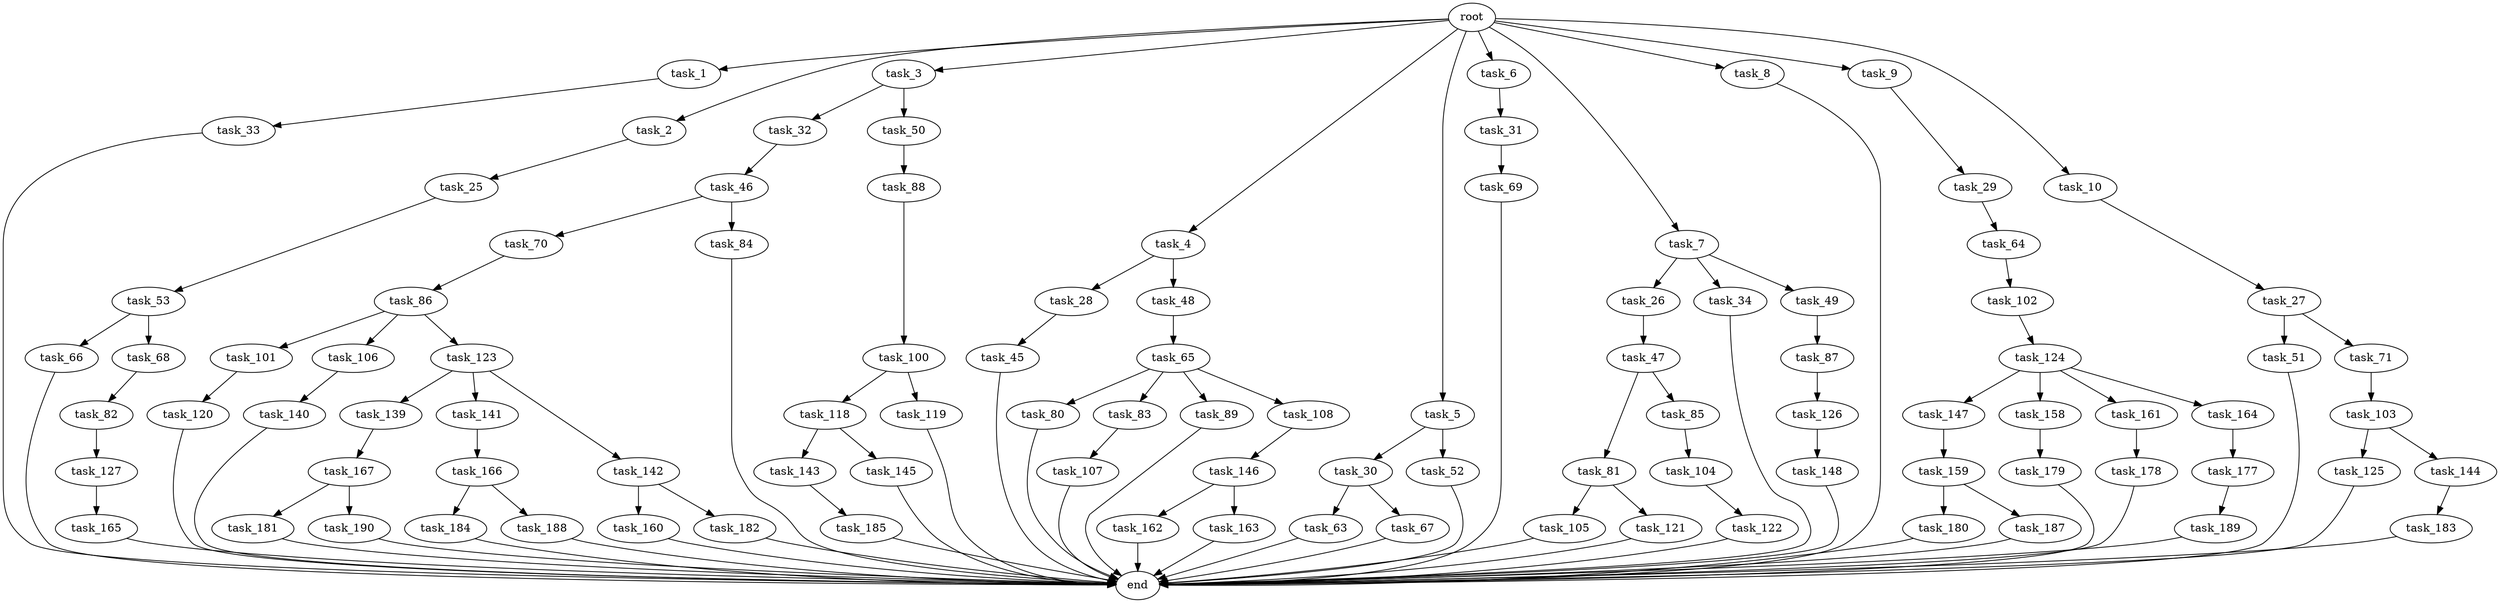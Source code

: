 digraph G {
  root [size="0.000000"];
  task_1 [size="10.240000"];
  task_2 [size="10.240000"];
  task_3 [size="10.240000"];
  task_4 [size="10.240000"];
  task_5 [size="10.240000"];
  task_6 [size="10.240000"];
  task_7 [size="10.240000"];
  task_8 [size="10.240000"];
  task_9 [size="10.240000"];
  task_10 [size="10.240000"];
  task_25 [size="343597383.680000"];
  task_26 [size="4209067950.080000"];
  task_27 [size="343597383.680000"];
  task_28 [size="3092376453.120000"];
  task_29 [size="1374389534.720000"];
  task_30 [size="6957847019.520000"];
  task_31 [size="5497558138.880000"];
  task_32 [size="1374389534.720000"];
  task_33 [size="2147483648.000000"];
  task_34 [size="4209067950.080000"];
  task_45 [size="4209067950.080000"];
  task_46 [size="3092376453.120000"];
  task_47 [size="773094113.280000"];
  task_48 [size="3092376453.120000"];
  task_49 [size="4209067950.080000"];
  task_50 [size="1374389534.720000"];
  task_51 [size="6957847019.520000"];
  task_52 [size="6957847019.520000"];
  task_53 [size="343597383.680000"];
  task_63 [size="1374389534.720000"];
  task_64 [size="2147483648.000000"];
  task_65 [size="8589934592.000000"];
  task_66 [size="3092376453.120000"];
  task_67 [size="1374389534.720000"];
  task_68 [size="3092376453.120000"];
  task_69 [size="1374389534.720000"];
  task_70 [size="2147483648.000000"];
  task_71 [size="6957847019.520000"];
  task_80 [size="343597383.680000"];
  task_81 [size="5497558138.880000"];
  task_82 [size="343597383.680000"];
  task_83 [size="343597383.680000"];
  task_84 [size="2147483648.000000"];
  task_85 [size="5497558138.880000"];
  task_86 [size="3092376453.120000"];
  task_87 [size="3092376453.120000"];
  task_88 [size="343597383.680000"];
  task_89 [size="343597383.680000"];
  task_100 [size="2147483648.000000"];
  task_101 [size="3092376453.120000"];
  task_102 [size="343597383.680000"];
  task_103 [size="6957847019.520000"];
  task_104 [size="1374389534.720000"];
  task_105 [size="2147483648.000000"];
  task_106 [size="3092376453.120000"];
  task_107 [size="3092376453.120000"];
  task_108 [size="343597383.680000"];
  task_118 [size="1374389534.720000"];
  task_119 [size="1374389534.720000"];
  task_120 [size="6957847019.520000"];
  task_121 [size="2147483648.000000"];
  task_122 [size="1374389534.720000"];
  task_123 [size="3092376453.120000"];
  task_124 [size="8589934592.000000"];
  task_125 [size="8589934592.000000"];
  task_126 [size="5497558138.880000"];
  task_127 [size="6957847019.520000"];
  task_139 [size="3092376453.120000"];
  task_140 [size="3092376453.120000"];
  task_141 [size="3092376453.120000"];
  task_142 [size="3092376453.120000"];
  task_143 [size="2147483648.000000"];
  task_144 [size="8589934592.000000"];
  task_145 [size="2147483648.000000"];
  task_146 [size="773094113.280000"];
  task_147 [size="8589934592.000000"];
  task_148 [size="1374389534.720000"];
  task_158 [size="8589934592.000000"];
  task_159 [size="5497558138.880000"];
  task_160 [size="5497558138.880000"];
  task_161 [size="8589934592.000000"];
  task_162 [size="5497558138.880000"];
  task_163 [size="5497558138.880000"];
  task_164 [size="8589934592.000000"];
  task_165 [size="5497558138.880000"];
  task_166 [size="4209067950.080000"];
  task_167 [size="5497558138.880000"];
  task_177 [size="773094113.280000"];
  task_178 [size="6957847019.520000"];
  task_179 [size="2147483648.000000"];
  task_180 [size="3092376453.120000"];
  task_181 [size="773094113.280000"];
  task_182 [size="5497558138.880000"];
  task_183 [size="3092376453.120000"];
  task_184 [size="343597383.680000"];
  task_185 [size="4209067950.080000"];
  task_187 [size="3092376453.120000"];
  task_188 [size="343597383.680000"];
  task_189 [size="6957847019.520000"];
  task_190 [size="773094113.280000"];
  end [size="0.000000"];

  root -> task_1 [size="1.000000"];
  root -> task_2 [size="1.000000"];
  root -> task_3 [size="1.000000"];
  root -> task_4 [size="1.000000"];
  root -> task_5 [size="1.000000"];
  root -> task_6 [size="1.000000"];
  root -> task_7 [size="1.000000"];
  root -> task_8 [size="1.000000"];
  root -> task_9 [size="1.000000"];
  root -> task_10 [size="1.000000"];
  task_1 -> task_33 [size="209715200.000000"];
  task_2 -> task_25 [size="33554432.000000"];
  task_3 -> task_32 [size="134217728.000000"];
  task_3 -> task_50 [size="134217728.000000"];
  task_4 -> task_28 [size="301989888.000000"];
  task_4 -> task_48 [size="301989888.000000"];
  task_5 -> task_30 [size="679477248.000000"];
  task_5 -> task_52 [size="679477248.000000"];
  task_6 -> task_31 [size="536870912.000000"];
  task_7 -> task_26 [size="411041792.000000"];
  task_7 -> task_34 [size="411041792.000000"];
  task_7 -> task_49 [size="411041792.000000"];
  task_8 -> end [size="1.000000"];
  task_9 -> task_29 [size="134217728.000000"];
  task_10 -> task_27 [size="33554432.000000"];
  task_25 -> task_53 [size="33554432.000000"];
  task_26 -> task_47 [size="75497472.000000"];
  task_27 -> task_51 [size="679477248.000000"];
  task_27 -> task_71 [size="679477248.000000"];
  task_28 -> task_45 [size="411041792.000000"];
  task_29 -> task_64 [size="209715200.000000"];
  task_30 -> task_63 [size="134217728.000000"];
  task_30 -> task_67 [size="134217728.000000"];
  task_31 -> task_69 [size="134217728.000000"];
  task_32 -> task_46 [size="301989888.000000"];
  task_33 -> end [size="1.000000"];
  task_34 -> end [size="1.000000"];
  task_45 -> end [size="1.000000"];
  task_46 -> task_70 [size="209715200.000000"];
  task_46 -> task_84 [size="209715200.000000"];
  task_47 -> task_81 [size="536870912.000000"];
  task_47 -> task_85 [size="536870912.000000"];
  task_48 -> task_65 [size="838860800.000000"];
  task_49 -> task_87 [size="301989888.000000"];
  task_50 -> task_88 [size="33554432.000000"];
  task_51 -> end [size="1.000000"];
  task_52 -> end [size="1.000000"];
  task_53 -> task_66 [size="301989888.000000"];
  task_53 -> task_68 [size="301989888.000000"];
  task_63 -> end [size="1.000000"];
  task_64 -> task_102 [size="33554432.000000"];
  task_65 -> task_80 [size="33554432.000000"];
  task_65 -> task_83 [size="33554432.000000"];
  task_65 -> task_89 [size="33554432.000000"];
  task_65 -> task_108 [size="33554432.000000"];
  task_66 -> end [size="1.000000"];
  task_67 -> end [size="1.000000"];
  task_68 -> task_82 [size="33554432.000000"];
  task_69 -> end [size="1.000000"];
  task_70 -> task_86 [size="301989888.000000"];
  task_71 -> task_103 [size="679477248.000000"];
  task_80 -> end [size="1.000000"];
  task_81 -> task_105 [size="209715200.000000"];
  task_81 -> task_121 [size="209715200.000000"];
  task_82 -> task_127 [size="679477248.000000"];
  task_83 -> task_107 [size="301989888.000000"];
  task_84 -> end [size="1.000000"];
  task_85 -> task_104 [size="134217728.000000"];
  task_86 -> task_101 [size="301989888.000000"];
  task_86 -> task_106 [size="301989888.000000"];
  task_86 -> task_123 [size="301989888.000000"];
  task_87 -> task_126 [size="536870912.000000"];
  task_88 -> task_100 [size="209715200.000000"];
  task_89 -> end [size="1.000000"];
  task_100 -> task_118 [size="134217728.000000"];
  task_100 -> task_119 [size="134217728.000000"];
  task_101 -> task_120 [size="679477248.000000"];
  task_102 -> task_124 [size="838860800.000000"];
  task_103 -> task_125 [size="838860800.000000"];
  task_103 -> task_144 [size="838860800.000000"];
  task_104 -> task_122 [size="134217728.000000"];
  task_105 -> end [size="1.000000"];
  task_106 -> task_140 [size="301989888.000000"];
  task_107 -> end [size="1.000000"];
  task_108 -> task_146 [size="75497472.000000"];
  task_118 -> task_143 [size="209715200.000000"];
  task_118 -> task_145 [size="209715200.000000"];
  task_119 -> end [size="1.000000"];
  task_120 -> end [size="1.000000"];
  task_121 -> end [size="1.000000"];
  task_122 -> end [size="1.000000"];
  task_123 -> task_139 [size="301989888.000000"];
  task_123 -> task_141 [size="301989888.000000"];
  task_123 -> task_142 [size="301989888.000000"];
  task_124 -> task_147 [size="838860800.000000"];
  task_124 -> task_158 [size="838860800.000000"];
  task_124 -> task_161 [size="838860800.000000"];
  task_124 -> task_164 [size="838860800.000000"];
  task_125 -> end [size="1.000000"];
  task_126 -> task_148 [size="134217728.000000"];
  task_127 -> task_165 [size="536870912.000000"];
  task_139 -> task_167 [size="536870912.000000"];
  task_140 -> end [size="1.000000"];
  task_141 -> task_166 [size="411041792.000000"];
  task_142 -> task_160 [size="536870912.000000"];
  task_142 -> task_182 [size="536870912.000000"];
  task_143 -> task_185 [size="411041792.000000"];
  task_144 -> task_183 [size="301989888.000000"];
  task_145 -> end [size="1.000000"];
  task_146 -> task_162 [size="536870912.000000"];
  task_146 -> task_163 [size="536870912.000000"];
  task_147 -> task_159 [size="536870912.000000"];
  task_148 -> end [size="1.000000"];
  task_158 -> task_179 [size="209715200.000000"];
  task_159 -> task_180 [size="301989888.000000"];
  task_159 -> task_187 [size="301989888.000000"];
  task_160 -> end [size="1.000000"];
  task_161 -> task_178 [size="679477248.000000"];
  task_162 -> end [size="1.000000"];
  task_163 -> end [size="1.000000"];
  task_164 -> task_177 [size="75497472.000000"];
  task_165 -> end [size="1.000000"];
  task_166 -> task_184 [size="33554432.000000"];
  task_166 -> task_188 [size="33554432.000000"];
  task_167 -> task_181 [size="75497472.000000"];
  task_167 -> task_190 [size="75497472.000000"];
  task_177 -> task_189 [size="679477248.000000"];
  task_178 -> end [size="1.000000"];
  task_179 -> end [size="1.000000"];
  task_180 -> end [size="1.000000"];
  task_181 -> end [size="1.000000"];
  task_182 -> end [size="1.000000"];
  task_183 -> end [size="1.000000"];
  task_184 -> end [size="1.000000"];
  task_185 -> end [size="1.000000"];
  task_187 -> end [size="1.000000"];
  task_188 -> end [size="1.000000"];
  task_189 -> end [size="1.000000"];
  task_190 -> end [size="1.000000"];
}
